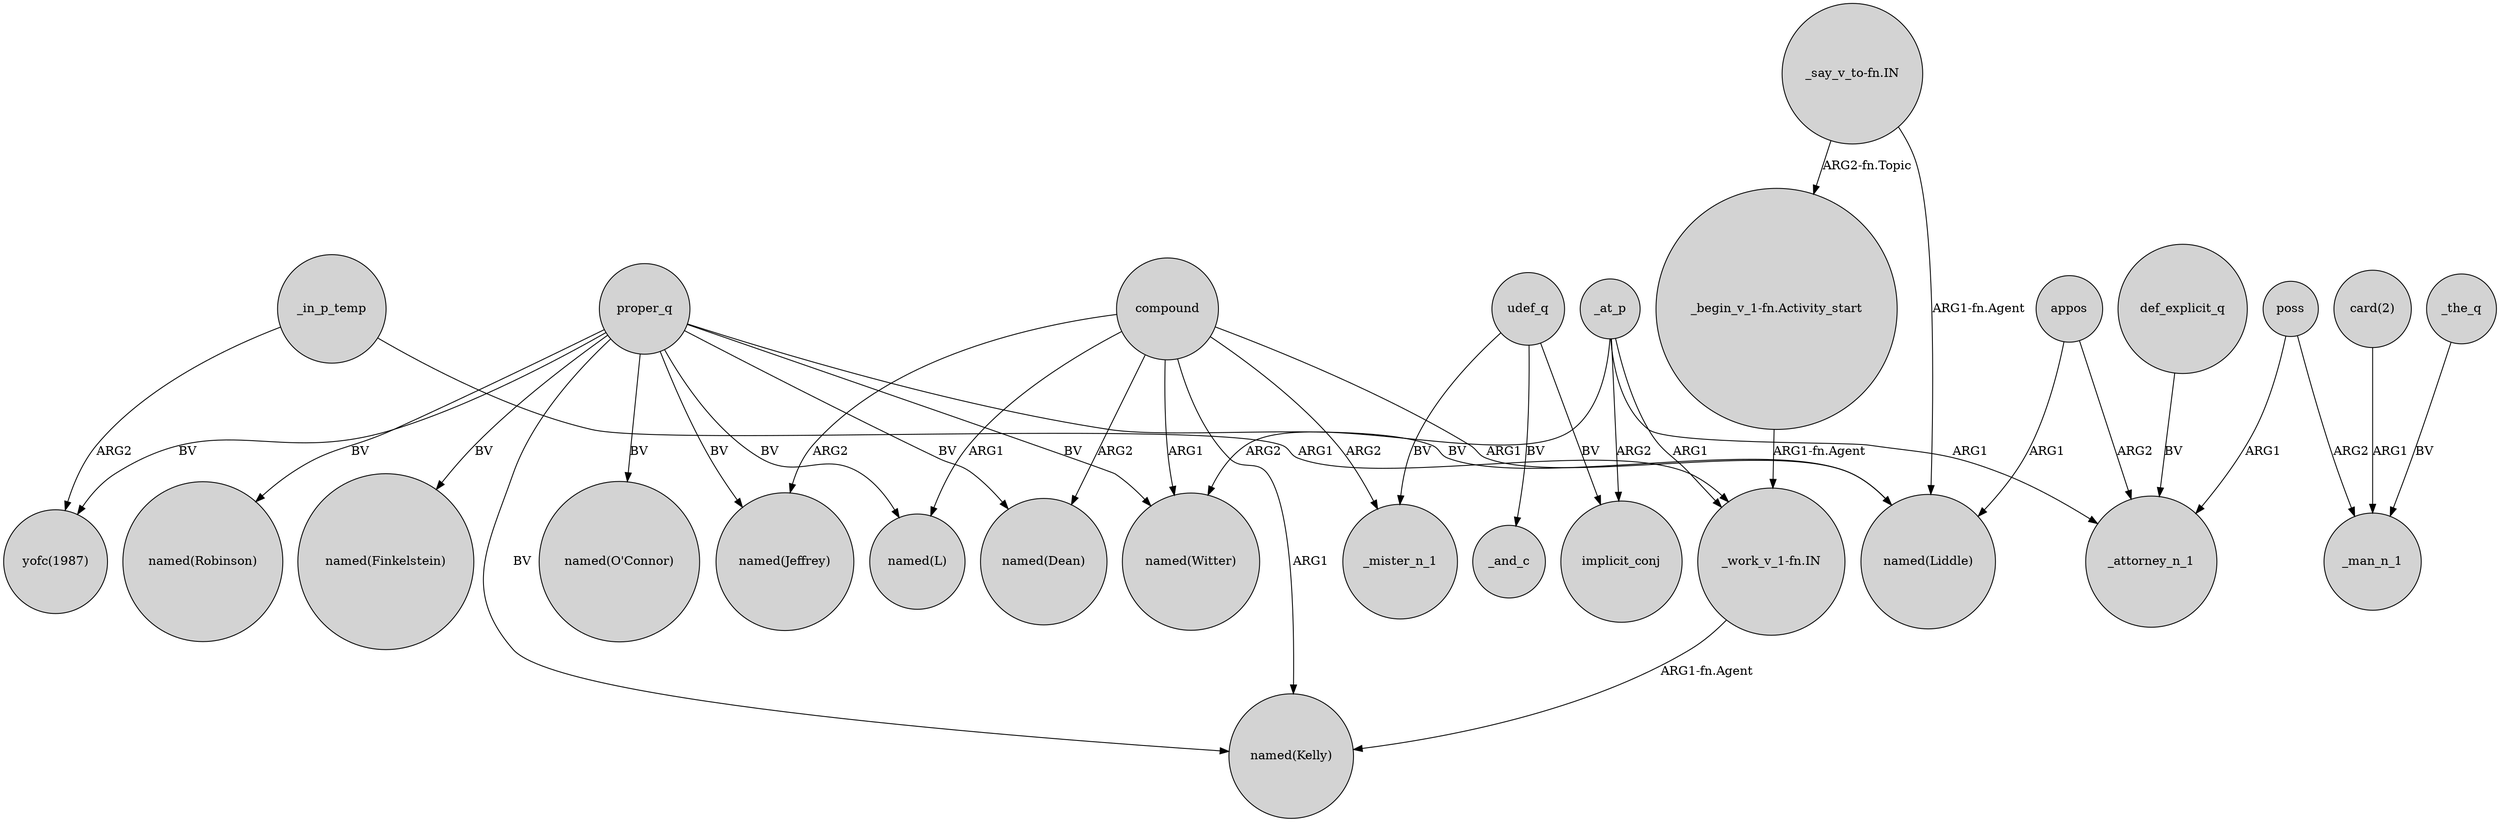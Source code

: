 digraph {
	node [shape=circle style=filled]
	_in_p_temp -> "yofc(1987)" [label=ARG2]
	poss -> _attorney_n_1 [label=ARG1]
	compound -> "named(Liddle)" [label=ARG1]
	def_explicit_q -> _attorney_n_1 [label=BV]
	proper_q -> "named(L)" [label=BV]
	_the_q -> _man_n_1 [label=BV]
	compound -> _mister_n_1 [label=ARG2]
	"_begin_v_1-fn.Activity_start" -> "_work_v_1-fn.IN" [label="ARG1-fn.Agent"]
	appos -> _attorney_n_1 [label=ARG2]
	compound -> "named(Kelly)" [label=ARG1]
	udef_q -> _mister_n_1 [label=BV]
	_at_p -> _attorney_n_1 [label=ARG1]
	proper_q -> "named(O'Connor)" [label=BV]
	_at_p -> "named(Witter)" [label=ARG2]
	compound -> "named(Dean)" [label=ARG2]
	_in_p_temp -> "_work_v_1-fn.IN" [label=ARG1]
	compound -> "named(L)" [label=ARG1]
	appos -> "named(Liddle)" [label=ARG1]
	_at_p -> "_work_v_1-fn.IN" [label=ARG1]
	udef_q -> implicit_conj [label=BV]
	proper_q -> "named(Liddle)" [label=BV]
	compound -> "named(Witter)" [label=ARG1]
	_at_p -> implicit_conj [label=ARG2]
	compound -> "named(Jeffrey)" [label=ARG2]
	proper_q -> "named(Witter)" [label=BV]
	"_work_v_1-fn.IN" -> "named(Kelly)" [label="ARG1-fn.Agent"]
	"_say_v_to-fn.IN" -> "named(Liddle)" [label="ARG1-fn.Agent"]
	poss -> _man_n_1 [label=ARG2]
	proper_q -> "yofc(1987)" [label=BV]
	"card(2)" -> _man_n_1 [label=ARG1]
	proper_q -> "named(Robinson)" [label=BV]
	"_say_v_to-fn.IN" -> "_begin_v_1-fn.Activity_start" [label="ARG2-fn.Topic"]
	proper_q -> "named(Jeffrey)" [label=BV]
	udef_q -> _and_c [label=BV]
	proper_q -> "named(Kelly)" [label=BV]
	proper_q -> "named(Finkelstein)" [label=BV]
	proper_q -> "named(Dean)" [label=BV]
}
